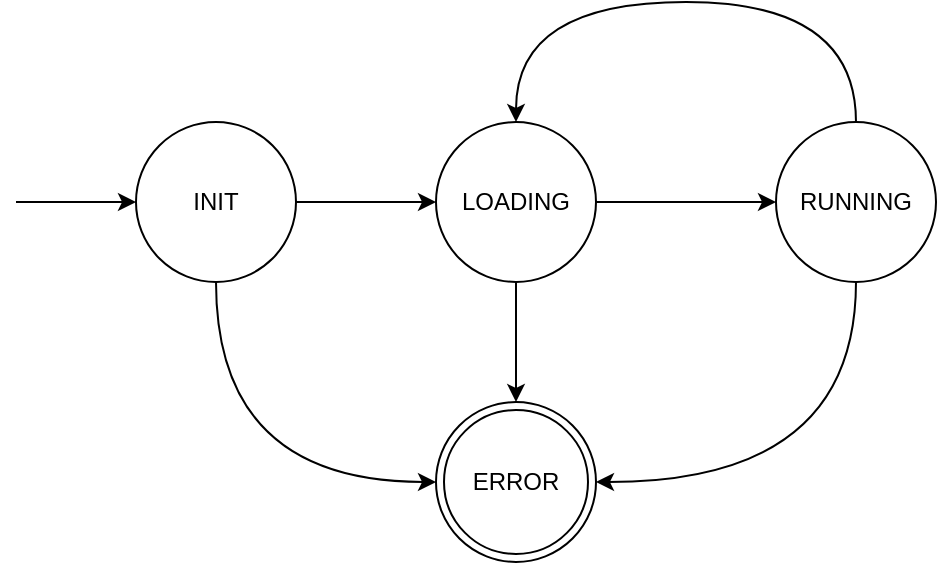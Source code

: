 <mxfile version="24.6.5" type="device">
  <diagram name="Pagina-1" id="wuhsohs6aBfDRf5yUx9X">
    <mxGraphModel dx="1386" dy="751" grid="1" gridSize="10" guides="1" tooltips="1" connect="1" arrows="1" fold="1" page="1" pageScale="1" pageWidth="291" pageHeight="413" math="0" shadow="0">
      <root>
        <mxCell id="0" />
        <mxCell id="1" parent="0" />
        <mxCell id="Z1rxfPUjvPH64ib_f3AA-11" style="edgeStyle=orthogonalEdgeStyle;rounded=0;orthogonalLoop=1;jettySize=auto;html=1;entryX=0;entryY=0.5;entryDx=0;entryDy=0;curved=1;exitX=0.5;exitY=1;exitDx=0;exitDy=0;" edge="1" parent="1" source="Z1rxfPUjvPH64ib_f3AA-7" target="Z1rxfPUjvPH64ib_f3AA-12">
          <mxGeometry relative="1" as="geometry">
            <mxPoint x="94.75" y="250" as="sourcePoint" />
            <mxPoint x="204.75" y="350" as="targetPoint" />
          </mxGeometry>
        </mxCell>
        <mxCell id="Z1rxfPUjvPH64ib_f3AA-13" value="" style="edgeStyle=orthogonalEdgeStyle;rounded=0;orthogonalLoop=1;jettySize=auto;html=1;curved=1;" edge="1" parent="1" source="Z1rxfPUjvPH64ib_f3AA-7" target="Z1rxfPUjvPH64ib_f3AA-8">
          <mxGeometry relative="1" as="geometry" />
        </mxCell>
        <mxCell id="Z1rxfPUjvPH64ib_f3AA-7" value="INIT" style="ellipse;whiteSpace=wrap;html=1;aspect=fixed;" vertex="1" parent="1">
          <mxGeometry x="110" y="100" width="80" height="80" as="geometry" />
        </mxCell>
        <mxCell id="Z1rxfPUjvPH64ib_f3AA-14" value="" style="edgeStyle=orthogonalEdgeStyle;rounded=0;orthogonalLoop=1;jettySize=auto;html=1;curved=1;" edge="1" parent="1" source="Z1rxfPUjvPH64ib_f3AA-8" target="Z1rxfPUjvPH64ib_f3AA-9">
          <mxGeometry relative="1" as="geometry" />
        </mxCell>
        <mxCell id="Z1rxfPUjvPH64ib_f3AA-16" value="" style="edgeStyle=orthogonalEdgeStyle;rounded=0;orthogonalLoop=1;jettySize=auto;html=1;" edge="1" parent="1" source="Z1rxfPUjvPH64ib_f3AA-8" target="Z1rxfPUjvPH64ib_f3AA-12">
          <mxGeometry relative="1" as="geometry" />
        </mxCell>
        <mxCell id="Z1rxfPUjvPH64ib_f3AA-8" value="LOADING" style="ellipse;whiteSpace=wrap;html=1;aspect=fixed;" vertex="1" parent="1">
          <mxGeometry x="260" y="100" width="80" height="80" as="geometry" />
        </mxCell>
        <mxCell id="Z1rxfPUjvPH64ib_f3AA-15" style="edgeStyle=orthogonalEdgeStyle;rounded=0;orthogonalLoop=1;jettySize=auto;html=1;entryX=0.5;entryY=0;entryDx=0;entryDy=0;curved=1;" edge="1" parent="1" source="Z1rxfPUjvPH64ib_f3AA-9" target="Z1rxfPUjvPH64ib_f3AA-8">
          <mxGeometry relative="1" as="geometry">
            <Array as="points">
              <mxPoint x="470" y="40" />
              <mxPoint x="300" y="40" />
            </Array>
          </mxGeometry>
        </mxCell>
        <mxCell id="Z1rxfPUjvPH64ib_f3AA-17" style="edgeStyle=orthogonalEdgeStyle;rounded=0;orthogonalLoop=1;jettySize=auto;html=1;entryX=1;entryY=0.5;entryDx=0;entryDy=0;curved=1;" edge="1" parent="1" source="Z1rxfPUjvPH64ib_f3AA-9" target="Z1rxfPUjvPH64ib_f3AA-12">
          <mxGeometry relative="1" as="geometry">
            <Array as="points">
              <mxPoint x="470" y="280" />
            </Array>
          </mxGeometry>
        </mxCell>
        <mxCell id="Z1rxfPUjvPH64ib_f3AA-9" value="RUNNING" style="ellipse;whiteSpace=wrap;html=1;aspect=fixed;" vertex="1" parent="1">
          <mxGeometry x="430" y="100" width="80" height="80" as="geometry" />
        </mxCell>
        <mxCell id="Z1rxfPUjvPH64ib_f3AA-12" value="ERROR" style="ellipse;shape=doubleEllipse;whiteSpace=wrap;html=1;aspect=fixed;" vertex="1" parent="1">
          <mxGeometry x="260" y="240" width="80" height="80" as="geometry" />
        </mxCell>
        <mxCell id="Z1rxfPUjvPH64ib_f3AA-19" value="" style="endArrow=classic;html=1;rounded=0;entryX=0;entryY=0.5;entryDx=0;entryDy=0;" edge="1" parent="1" target="Z1rxfPUjvPH64ib_f3AA-7">
          <mxGeometry width="50" height="50" relative="1" as="geometry">
            <mxPoint x="50" y="140" as="sourcePoint" />
            <mxPoint x="110" y="130" as="targetPoint" />
          </mxGeometry>
        </mxCell>
      </root>
    </mxGraphModel>
  </diagram>
</mxfile>
